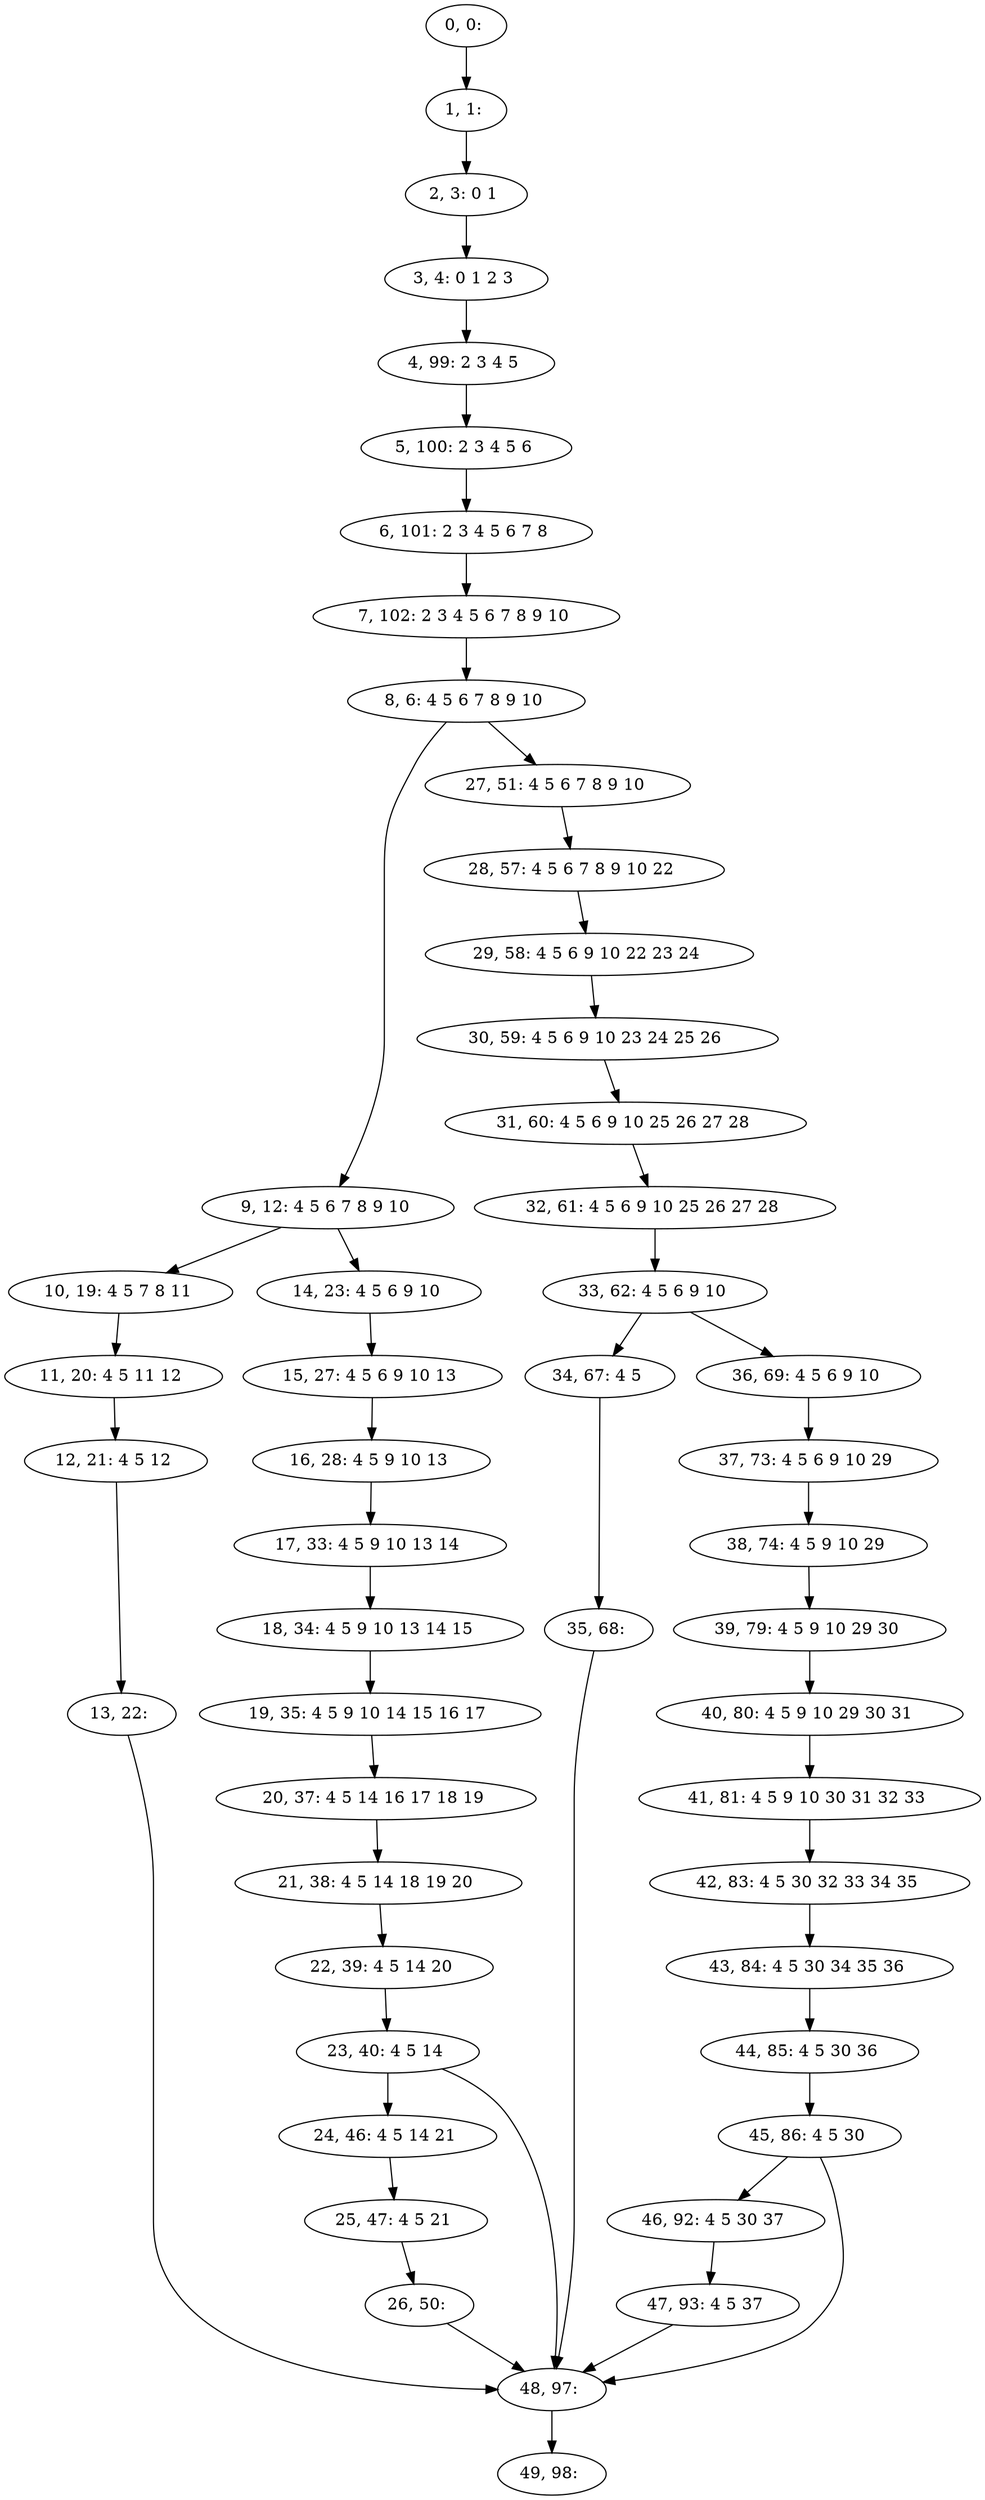 digraph G {
0[label="0, 0: "];
1[label="1, 1: "];
2[label="2, 3: 0 1 "];
3[label="3, 4: 0 1 2 3 "];
4[label="4, 99: 2 3 4 5 "];
5[label="5, 100: 2 3 4 5 6 "];
6[label="6, 101: 2 3 4 5 6 7 8 "];
7[label="7, 102: 2 3 4 5 6 7 8 9 10 "];
8[label="8, 6: 4 5 6 7 8 9 10 "];
9[label="9, 12: 4 5 6 7 8 9 10 "];
10[label="10, 19: 4 5 7 8 11 "];
11[label="11, 20: 4 5 11 12 "];
12[label="12, 21: 4 5 12 "];
13[label="13, 22: "];
14[label="14, 23: 4 5 6 9 10 "];
15[label="15, 27: 4 5 6 9 10 13 "];
16[label="16, 28: 4 5 9 10 13 "];
17[label="17, 33: 4 5 9 10 13 14 "];
18[label="18, 34: 4 5 9 10 13 14 15 "];
19[label="19, 35: 4 5 9 10 14 15 16 17 "];
20[label="20, 37: 4 5 14 16 17 18 19 "];
21[label="21, 38: 4 5 14 18 19 20 "];
22[label="22, 39: 4 5 14 20 "];
23[label="23, 40: 4 5 14 "];
24[label="24, 46: 4 5 14 21 "];
25[label="25, 47: 4 5 21 "];
26[label="26, 50: "];
27[label="27, 51: 4 5 6 7 8 9 10 "];
28[label="28, 57: 4 5 6 7 8 9 10 22 "];
29[label="29, 58: 4 5 6 9 10 22 23 24 "];
30[label="30, 59: 4 5 6 9 10 23 24 25 26 "];
31[label="31, 60: 4 5 6 9 10 25 26 27 28 "];
32[label="32, 61: 4 5 6 9 10 25 26 27 28 "];
33[label="33, 62: 4 5 6 9 10 "];
34[label="34, 67: 4 5 "];
35[label="35, 68: "];
36[label="36, 69: 4 5 6 9 10 "];
37[label="37, 73: 4 5 6 9 10 29 "];
38[label="38, 74: 4 5 9 10 29 "];
39[label="39, 79: 4 5 9 10 29 30 "];
40[label="40, 80: 4 5 9 10 29 30 31 "];
41[label="41, 81: 4 5 9 10 30 31 32 33 "];
42[label="42, 83: 4 5 30 32 33 34 35 "];
43[label="43, 84: 4 5 30 34 35 36 "];
44[label="44, 85: 4 5 30 36 "];
45[label="45, 86: 4 5 30 "];
46[label="46, 92: 4 5 30 37 "];
47[label="47, 93: 4 5 37 "];
48[label="48, 97: "];
49[label="49, 98: "];
0->1 ;
1->2 ;
2->3 ;
3->4 ;
4->5 ;
5->6 ;
6->7 ;
7->8 ;
8->9 ;
8->27 ;
9->10 ;
9->14 ;
10->11 ;
11->12 ;
12->13 ;
13->48 ;
14->15 ;
15->16 ;
16->17 ;
17->18 ;
18->19 ;
19->20 ;
20->21 ;
21->22 ;
22->23 ;
23->24 ;
23->48 ;
24->25 ;
25->26 ;
26->48 ;
27->28 ;
28->29 ;
29->30 ;
30->31 ;
31->32 ;
32->33 ;
33->34 ;
33->36 ;
34->35 ;
35->48 ;
36->37 ;
37->38 ;
38->39 ;
39->40 ;
40->41 ;
41->42 ;
42->43 ;
43->44 ;
44->45 ;
45->46 ;
45->48 ;
46->47 ;
47->48 ;
48->49 ;
}
